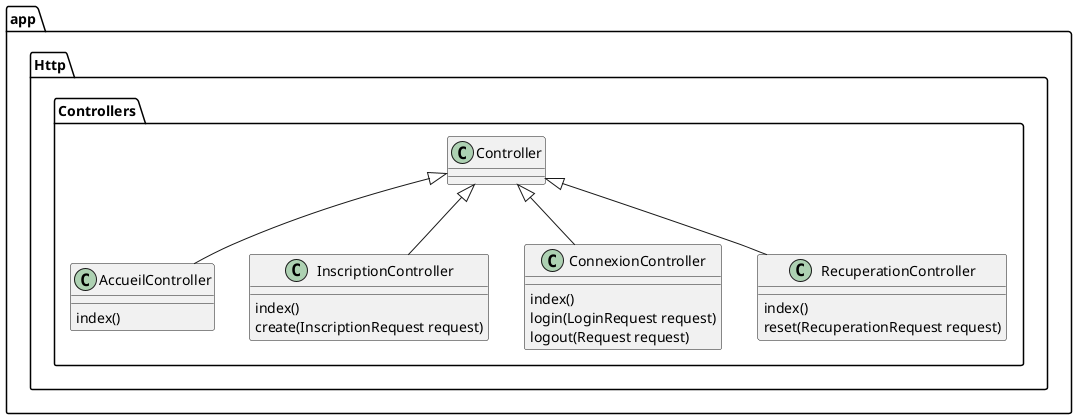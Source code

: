 @startuml

package app.Http.Controllers {
	class Controller

	class AccueilController extends Controller {
		index()
	}

	class InscriptionController extends Controller {
		index()
		create(InscriptionRequest request)
	}

	class ConnexionController extends Controller{
		index()
		login(LoginRequest request)
		logout(Request request)
	}

	class RecuperationController extends Controller {
		index()
		reset(RecuperationRequest request)
	}

	' class ApiFetcher {
	' 	fetch(String $url)
	' }
}
@enduml